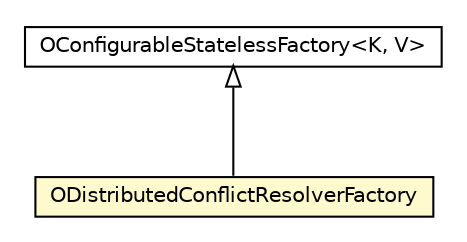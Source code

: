 #!/usr/local/bin/dot
#
# Class diagram 
# Generated by UMLGraph version R5_6-24-gf6e263 (http://www.umlgraph.org/)
#

digraph G {
	edge [fontname="Helvetica",fontsize=10,labelfontname="Helvetica",labelfontsize=10];
	node [fontname="Helvetica",fontsize=10,shape=plaintext];
	nodesep=0.25;
	ranksep=0.5;
	// com.orientechnologies.common.factory.OConfigurableStatelessFactory<K, V>
	c2760456 [label=<<table title="com.orientechnologies.common.factory.OConfigurableStatelessFactory" border="0" cellborder="1" cellspacing="0" cellpadding="2" port="p" href="../../../../common/factory/OConfigurableStatelessFactory.html">
		<tr><td><table border="0" cellspacing="0" cellpadding="1">
<tr><td align="center" balign="center"> OConfigurableStatelessFactory&lt;K, V&gt; </td></tr>
		</table></td></tr>
		</table>>, URL="../../../../common/factory/OConfigurableStatelessFactory.html", fontname="Helvetica", fontcolor="black", fontsize=10.0];
	// com.orientechnologies.orient.server.distributed.conflict.ODistributedConflictResolverFactory
	c2762461 [label=<<table title="com.orientechnologies.orient.server.distributed.conflict.ODistributedConflictResolverFactory" border="0" cellborder="1" cellspacing="0" cellpadding="2" port="p" bgcolor="lemonChiffon" href="./ODistributedConflictResolverFactory.html">
		<tr><td><table border="0" cellspacing="0" cellpadding="1">
<tr><td align="center" balign="center"> ODistributedConflictResolverFactory </td></tr>
		</table></td></tr>
		</table>>, URL="./ODistributedConflictResolverFactory.html", fontname="Helvetica", fontcolor="black", fontsize=10.0];
	//com.orientechnologies.orient.server.distributed.conflict.ODistributedConflictResolverFactory extends com.orientechnologies.common.factory.OConfigurableStatelessFactory<java.lang.String, com.orientechnologies.orient.server.distributed.conflict.ODistributedConflictResolver>
	c2760456:p -> c2762461:p [dir=back,arrowtail=empty];
}

